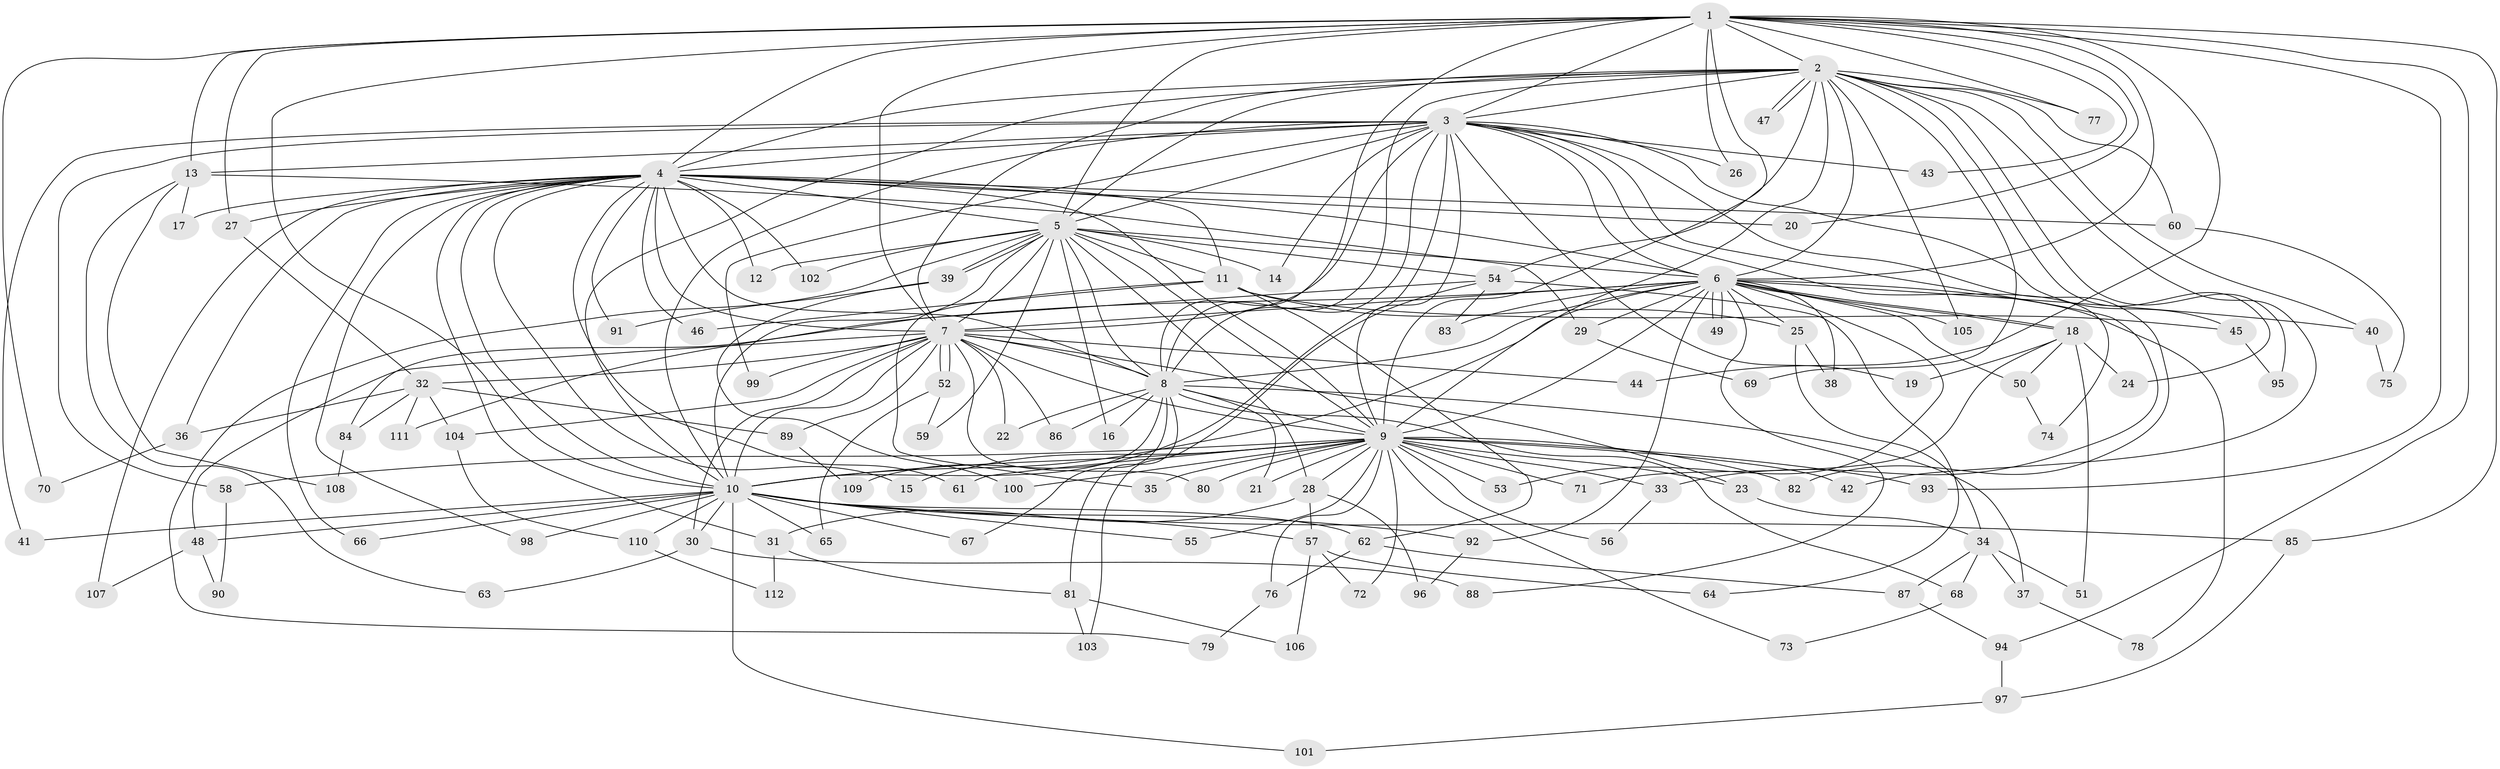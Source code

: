 // Generated by graph-tools (version 1.1) at 2025/10/02/27/25 16:10:56]
// undirected, 112 vertices, 249 edges
graph export_dot {
graph [start="1"]
  node [color=gray90,style=filled];
  1;
  2;
  3;
  4;
  5;
  6;
  7;
  8;
  9;
  10;
  11;
  12;
  13;
  14;
  15;
  16;
  17;
  18;
  19;
  20;
  21;
  22;
  23;
  24;
  25;
  26;
  27;
  28;
  29;
  30;
  31;
  32;
  33;
  34;
  35;
  36;
  37;
  38;
  39;
  40;
  41;
  42;
  43;
  44;
  45;
  46;
  47;
  48;
  49;
  50;
  51;
  52;
  53;
  54;
  55;
  56;
  57;
  58;
  59;
  60;
  61;
  62;
  63;
  64;
  65;
  66;
  67;
  68;
  69;
  70;
  71;
  72;
  73;
  74;
  75;
  76;
  77;
  78;
  79;
  80;
  81;
  82;
  83;
  84;
  85;
  86;
  87;
  88;
  89;
  90;
  91;
  92;
  93;
  94;
  95;
  96;
  97;
  98;
  99;
  100;
  101;
  102;
  103;
  104;
  105;
  106;
  107;
  108;
  109;
  110;
  111;
  112;
  1 -- 2;
  1 -- 3;
  1 -- 4;
  1 -- 5;
  1 -- 6;
  1 -- 7;
  1 -- 8;
  1 -- 9;
  1 -- 10;
  1 -- 13;
  1 -- 20;
  1 -- 26;
  1 -- 27;
  1 -- 43;
  1 -- 44;
  1 -- 70;
  1 -- 77;
  1 -- 85;
  1 -- 93;
  1 -- 94;
  2 -- 3;
  2 -- 4;
  2 -- 5;
  2 -- 6;
  2 -- 7;
  2 -- 8;
  2 -- 9;
  2 -- 10;
  2 -- 24;
  2 -- 40;
  2 -- 42;
  2 -- 47;
  2 -- 47;
  2 -- 54;
  2 -- 60;
  2 -- 69;
  2 -- 77;
  2 -- 95;
  2 -- 105;
  3 -- 4;
  3 -- 5;
  3 -- 6;
  3 -- 7;
  3 -- 8;
  3 -- 9;
  3 -- 10;
  3 -- 13;
  3 -- 14;
  3 -- 19;
  3 -- 26;
  3 -- 33;
  3 -- 41;
  3 -- 43;
  3 -- 45;
  3 -- 58;
  3 -- 74;
  3 -- 82;
  3 -- 99;
  3 -- 109;
  4 -- 5;
  4 -- 6;
  4 -- 7;
  4 -- 8;
  4 -- 9;
  4 -- 10;
  4 -- 11;
  4 -- 12;
  4 -- 15;
  4 -- 17;
  4 -- 20;
  4 -- 27;
  4 -- 31;
  4 -- 36;
  4 -- 46;
  4 -- 60;
  4 -- 61;
  4 -- 66;
  4 -- 91;
  4 -- 98;
  4 -- 102;
  4 -- 107;
  5 -- 6;
  5 -- 7;
  5 -- 8;
  5 -- 9;
  5 -- 10;
  5 -- 11;
  5 -- 12;
  5 -- 14;
  5 -- 16;
  5 -- 28;
  5 -- 39;
  5 -- 39;
  5 -- 54;
  5 -- 59;
  5 -- 79;
  5 -- 102;
  6 -- 7;
  6 -- 8;
  6 -- 9;
  6 -- 10;
  6 -- 18;
  6 -- 18;
  6 -- 25;
  6 -- 29;
  6 -- 38;
  6 -- 40;
  6 -- 49;
  6 -- 49;
  6 -- 50;
  6 -- 53;
  6 -- 78;
  6 -- 83;
  6 -- 84;
  6 -- 88;
  6 -- 92;
  6 -- 105;
  7 -- 8;
  7 -- 9;
  7 -- 10;
  7 -- 22;
  7 -- 23;
  7 -- 30;
  7 -- 32;
  7 -- 44;
  7 -- 48;
  7 -- 52;
  7 -- 52;
  7 -- 80;
  7 -- 86;
  7 -- 89;
  7 -- 99;
  7 -- 104;
  8 -- 9;
  8 -- 10;
  8 -- 16;
  8 -- 21;
  8 -- 22;
  8 -- 37;
  8 -- 67;
  8 -- 68;
  8 -- 81;
  8 -- 86;
  9 -- 10;
  9 -- 15;
  9 -- 21;
  9 -- 23;
  9 -- 28;
  9 -- 33;
  9 -- 35;
  9 -- 42;
  9 -- 53;
  9 -- 55;
  9 -- 56;
  9 -- 58;
  9 -- 61;
  9 -- 71;
  9 -- 72;
  9 -- 73;
  9 -- 76;
  9 -- 80;
  9 -- 82;
  9 -- 93;
  9 -- 100;
  10 -- 30;
  10 -- 41;
  10 -- 48;
  10 -- 55;
  10 -- 57;
  10 -- 62;
  10 -- 65;
  10 -- 66;
  10 -- 67;
  10 -- 85;
  10 -- 92;
  10 -- 98;
  10 -- 101;
  10 -- 110;
  11 -- 25;
  11 -- 35;
  11 -- 45;
  11 -- 46;
  11 -- 62;
  13 -- 17;
  13 -- 29;
  13 -- 63;
  13 -- 108;
  18 -- 19;
  18 -- 24;
  18 -- 50;
  18 -- 51;
  18 -- 71;
  23 -- 34;
  25 -- 34;
  25 -- 38;
  27 -- 32;
  28 -- 31;
  28 -- 57;
  28 -- 96;
  29 -- 69;
  30 -- 63;
  30 -- 88;
  31 -- 81;
  31 -- 112;
  32 -- 36;
  32 -- 84;
  32 -- 89;
  32 -- 104;
  32 -- 111;
  33 -- 56;
  34 -- 37;
  34 -- 51;
  34 -- 68;
  34 -- 87;
  36 -- 70;
  37 -- 78;
  39 -- 91;
  39 -- 100;
  40 -- 75;
  45 -- 95;
  48 -- 90;
  48 -- 107;
  50 -- 74;
  52 -- 59;
  52 -- 65;
  54 -- 64;
  54 -- 83;
  54 -- 103;
  54 -- 111;
  57 -- 64;
  57 -- 72;
  57 -- 106;
  58 -- 90;
  60 -- 75;
  62 -- 76;
  62 -- 87;
  68 -- 73;
  76 -- 79;
  81 -- 103;
  81 -- 106;
  84 -- 108;
  85 -- 97;
  87 -- 94;
  89 -- 109;
  92 -- 96;
  94 -- 97;
  97 -- 101;
  104 -- 110;
  110 -- 112;
}
